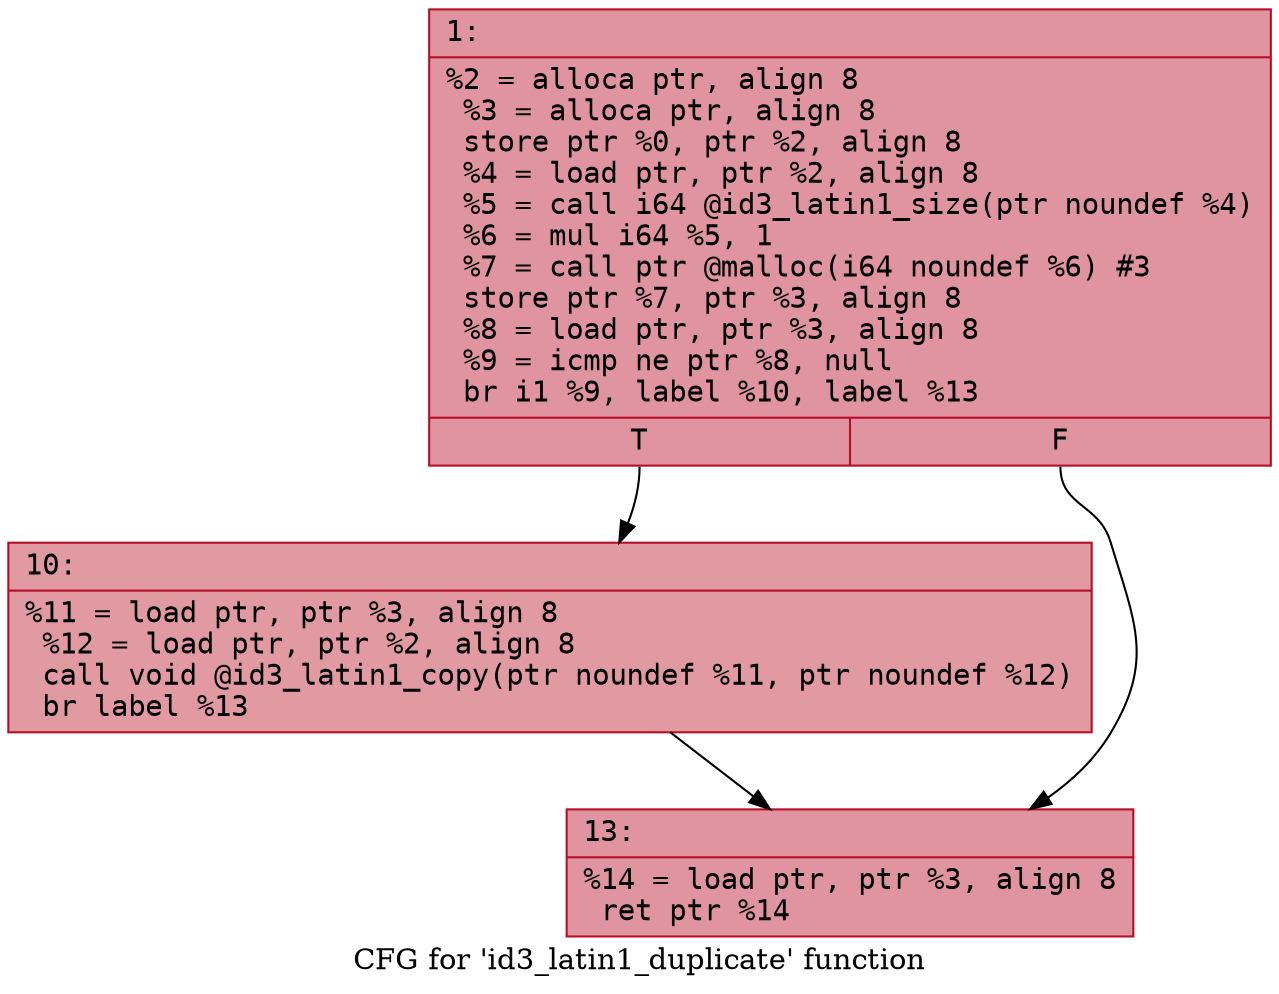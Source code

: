 digraph "CFG for 'id3_latin1_duplicate' function" {
	label="CFG for 'id3_latin1_duplicate' function";

	Node0x6000017663f0 [shape=record,color="#b70d28ff", style=filled, fillcolor="#b70d2870" fontname="Courier",label="{1:\l|  %2 = alloca ptr, align 8\l  %3 = alloca ptr, align 8\l  store ptr %0, ptr %2, align 8\l  %4 = load ptr, ptr %2, align 8\l  %5 = call i64 @id3_latin1_size(ptr noundef %4)\l  %6 = mul i64 %5, 1\l  %7 = call ptr @malloc(i64 noundef %6) #3\l  store ptr %7, ptr %3, align 8\l  %8 = load ptr, ptr %3, align 8\l  %9 = icmp ne ptr %8, null\l  br i1 %9, label %10, label %13\l|{<s0>T|<s1>F}}"];
	Node0x6000017663f0:s0 -> Node0x600001766440[tooltip="1 -> 10\nProbability 62.50%" ];
	Node0x6000017663f0:s1 -> Node0x600001766490[tooltip="1 -> 13\nProbability 37.50%" ];
	Node0x600001766440 [shape=record,color="#b70d28ff", style=filled, fillcolor="#bb1b2c70" fontname="Courier",label="{10:\l|  %11 = load ptr, ptr %3, align 8\l  %12 = load ptr, ptr %2, align 8\l  call void @id3_latin1_copy(ptr noundef %11, ptr noundef %12)\l  br label %13\l}"];
	Node0x600001766440 -> Node0x600001766490[tooltip="10 -> 13\nProbability 100.00%" ];
	Node0x600001766490 [shape=record,color="#b70d28ff", style=filled, fillcolor="#b70d2870" fontname="Courier",label="{13:\l|  %14 = load ptr, ptr %3, align 8\l  ret ptr %14\l}"];
}
